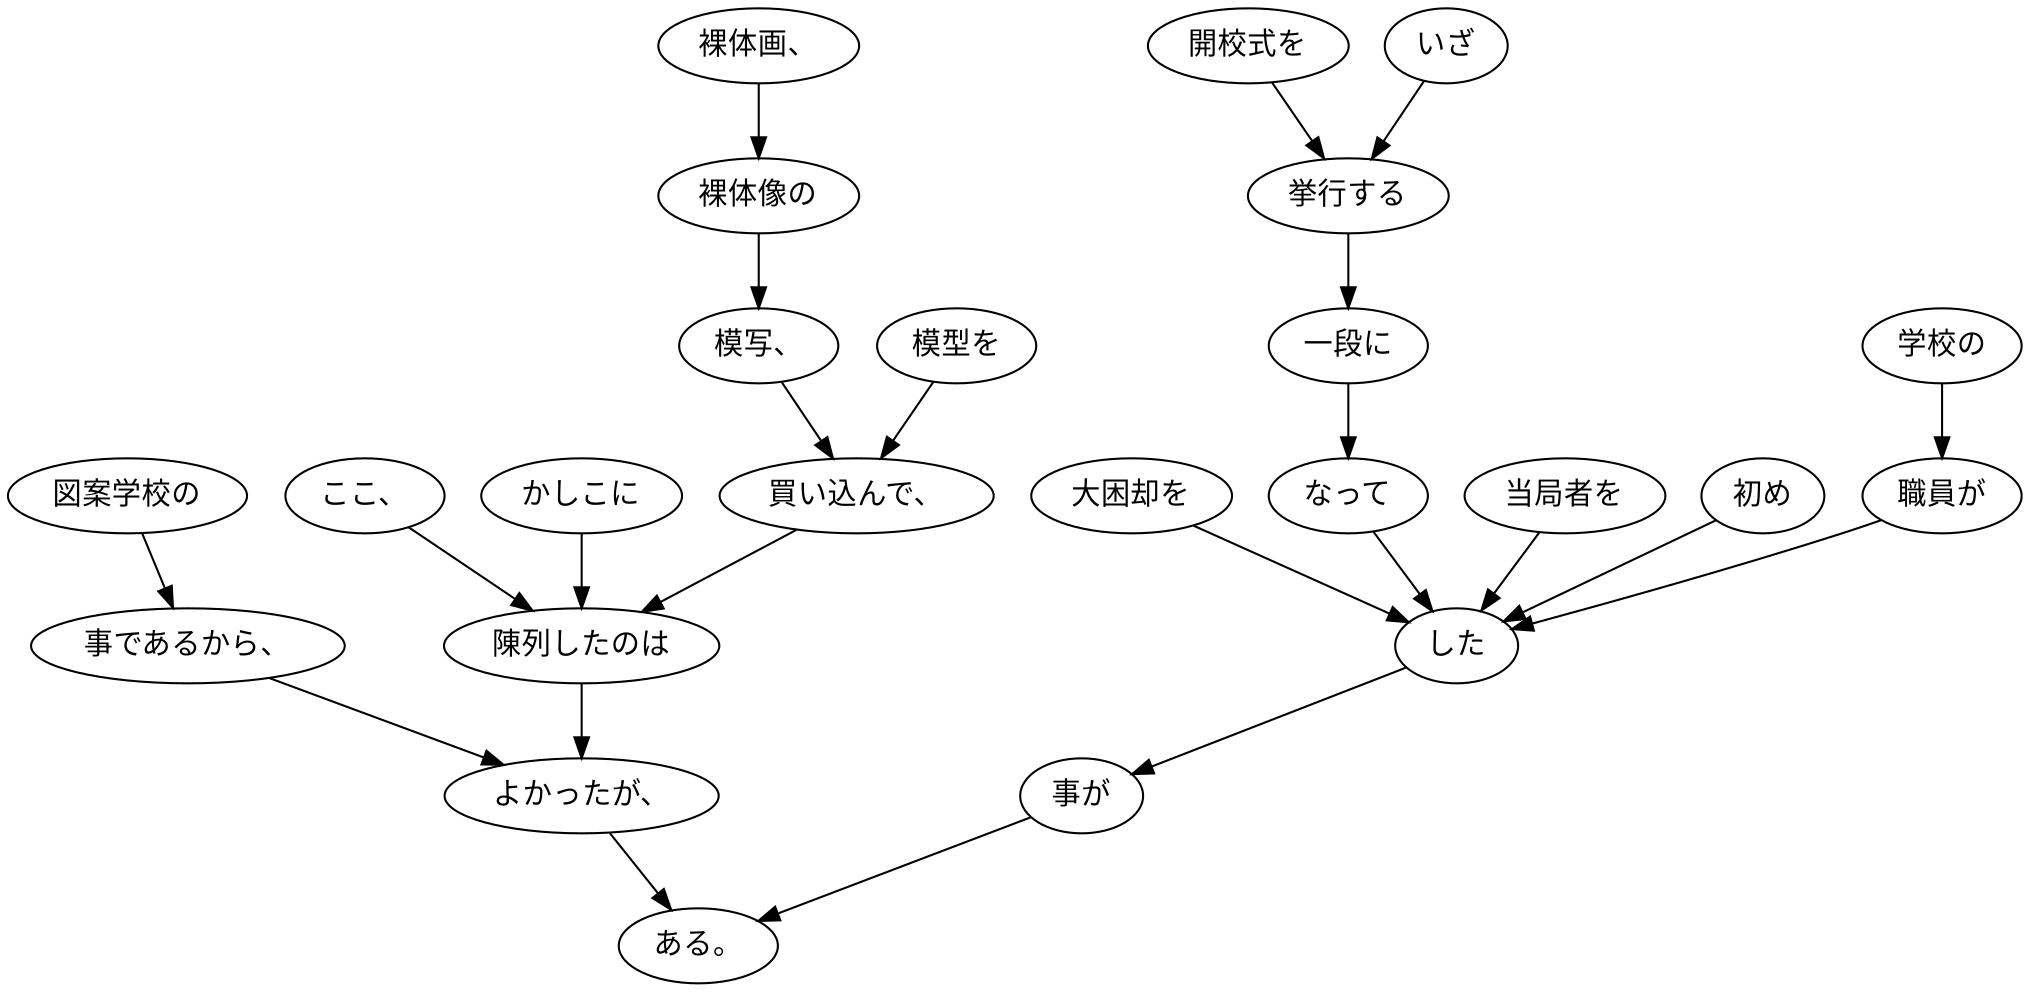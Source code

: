 digraph graph4256 {
	node0 [label="図案学校の"];
	node1 [label="事であるから、"];
	node2 [label="裸体画、"];
	node3 [label="裸体像の"];
	node4 [label="模写、"];
	node5 [label="模型を"];
	node6 [label="買い込んで、"];
	node7 [label="ここ、"];
	node8 [label="かしこに"];
	node9 [label="陳列したのは"];
	node10 [label="よかったが、"];
	node11 [label="いざ"];
	node12 [label="開校式を"];
	node13 [label="挙行する"];
	node14 [label="一段に"];
	node15 [label="なって"];
	node16 [label="当局者を"];
	node17 [label="初め"];
	node18 [label="学校の"];
	node19 [label="職員が"];
	node20 [label="大困却を"];
	node21 [label="した"];
	node22 [label="事が"];
	node23 [label="ある。"];
	node0 -> node1;
	node1 -> node10;
	node2 -> node3;
	node3 -> node4;
	node4 -> node6;
	node5 -> node6;
	node6 -> node9;
	node7 -> node9;
	node8 -> node9;
	node9 -> node10;
	node10 -> node23;
	node11 -> node13;
	node12 -> node13;
	node13 -> node14;
	node14 -> node15;
	node15 -> node21;
	node16 -> node21;
	node17 -> node21;
	node18 -> node19;
	node19 -> node21;
	node20 -> node21;
	node21 -> node22;
	node22 -> node23;
}
